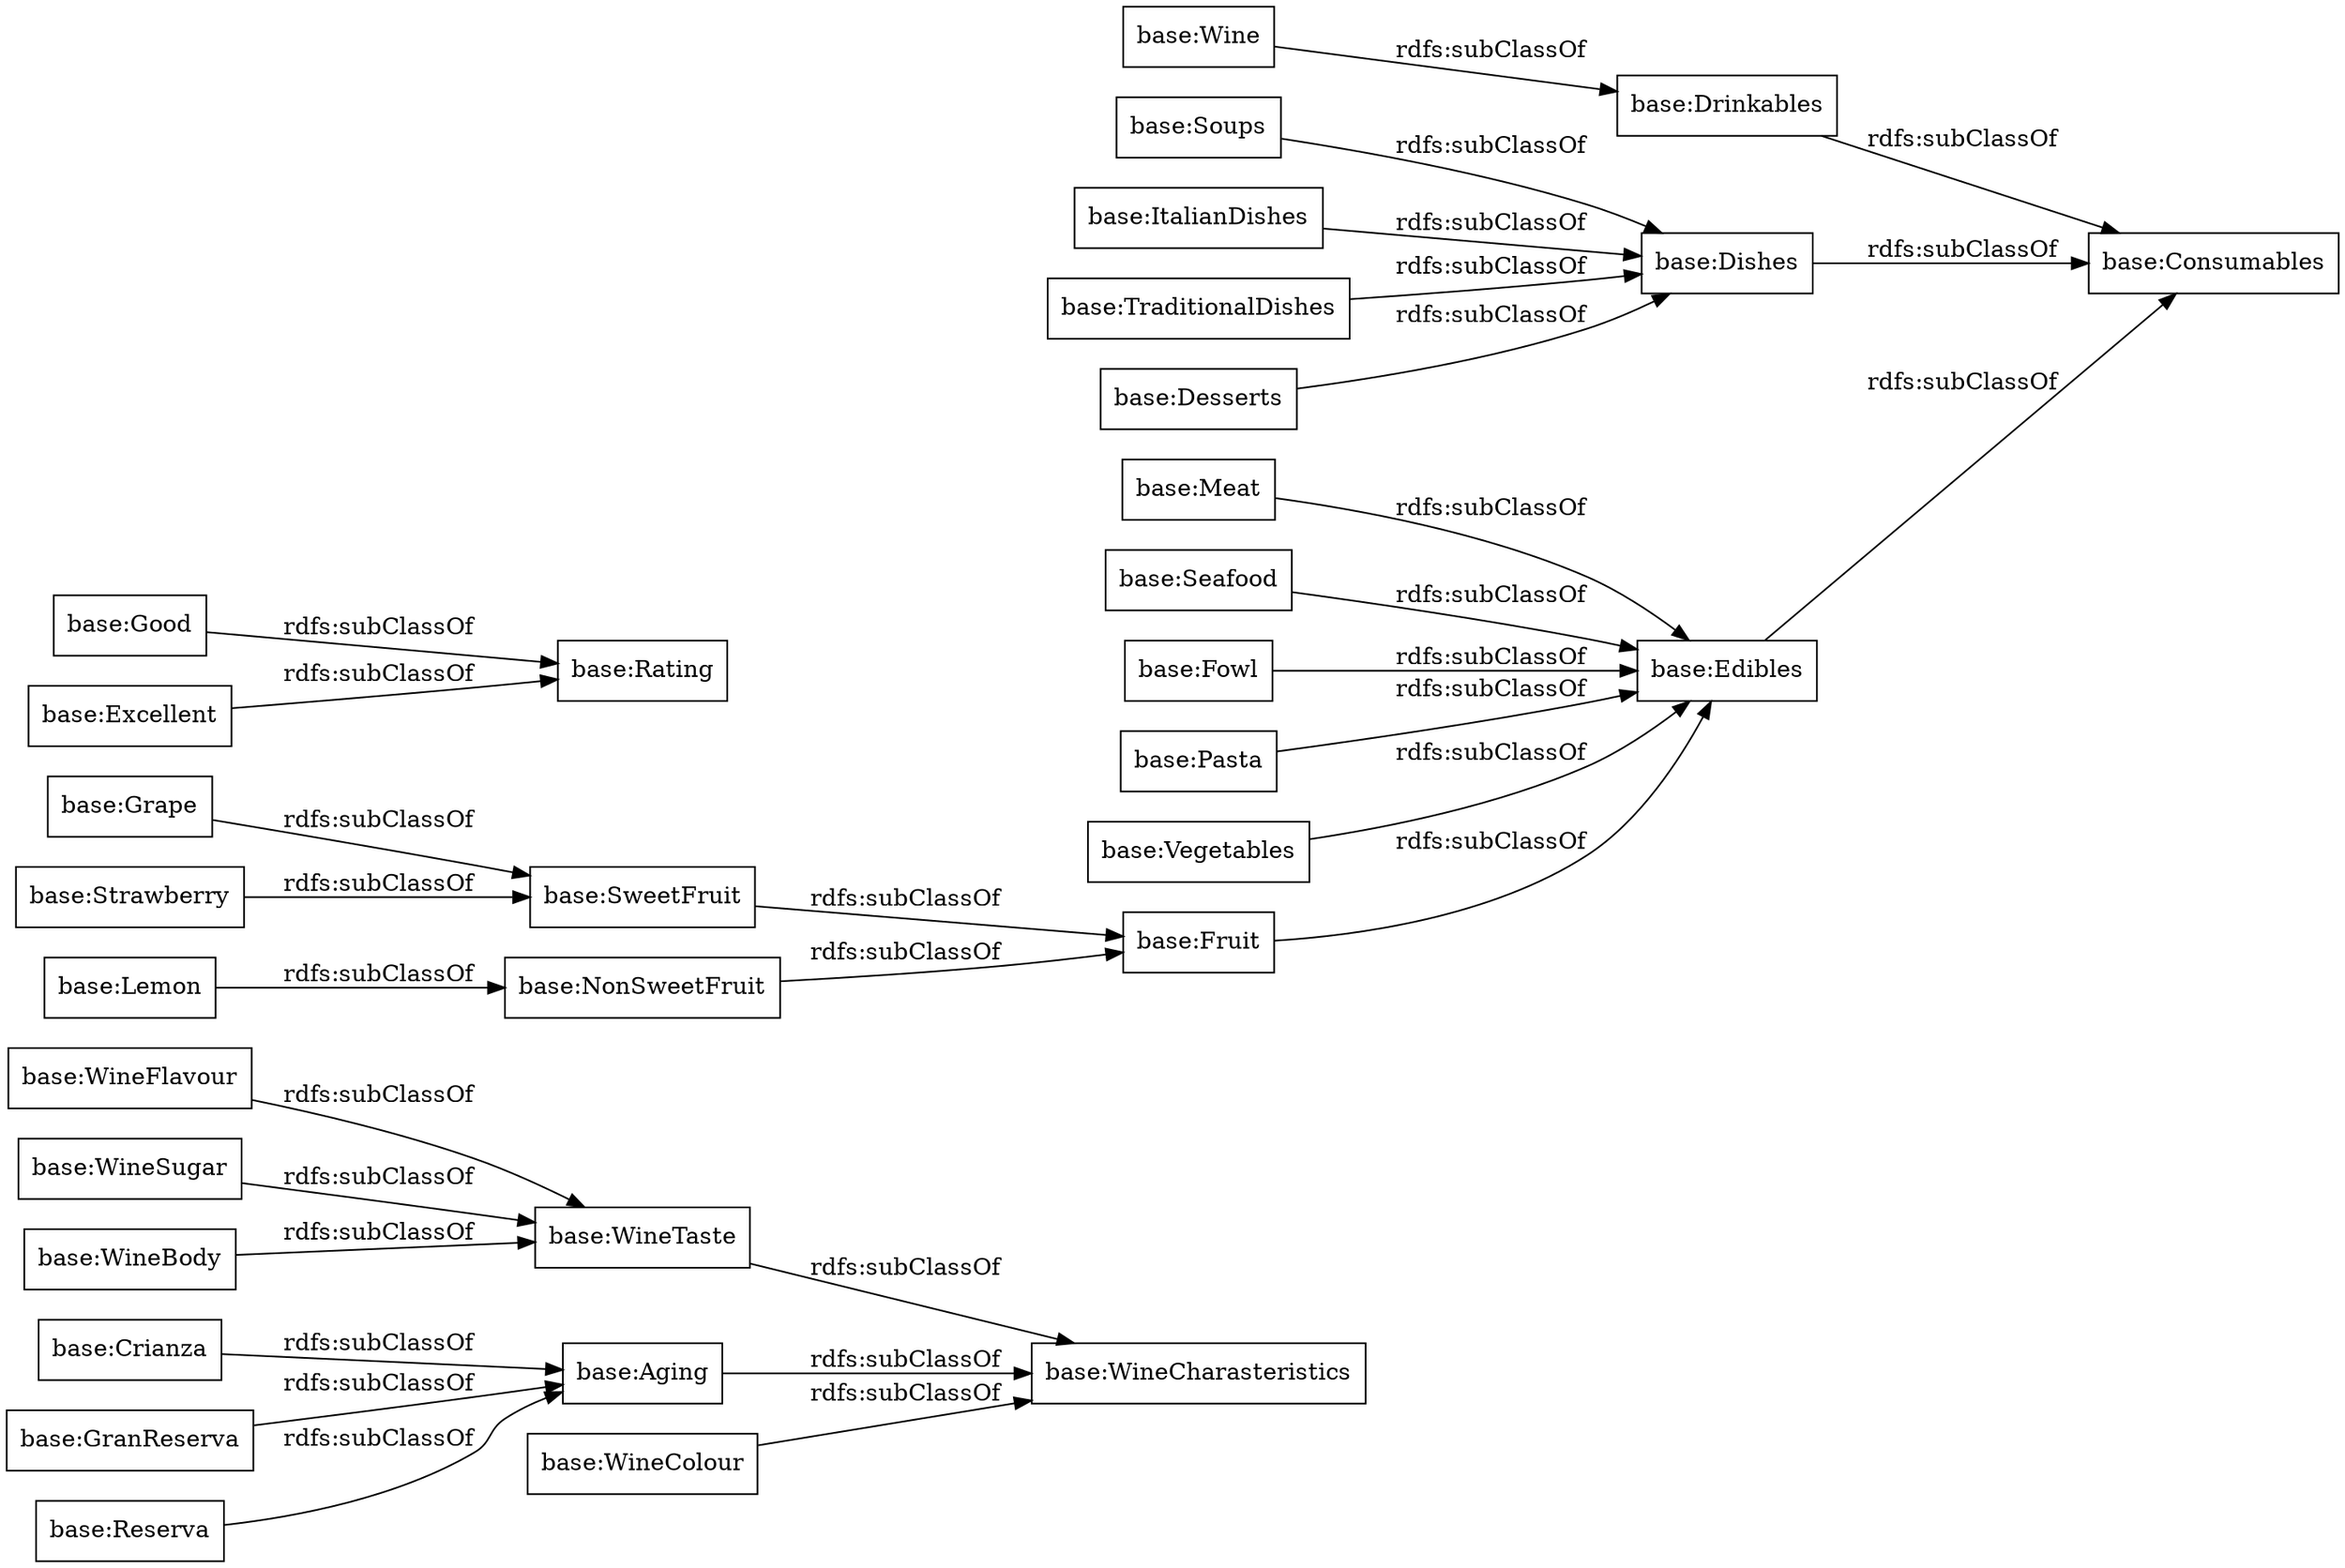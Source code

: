 digraph ar2dtool_diagram { 
rankdir=LR;
size="1000"
node [shape = rectangle, color="black"]; "base:Crianza" "base:WineTaste" "base:NonSweetFruit" "base:Lemon" "base:Soups" "base:Rating" "base:ItalianDishes" "base:Edibles" "base:WineCharasteristics" "base:Meat" "base:WineFlavour" "base:WineSugar" "base:TraditionalDishes" "base:Good" "base:Drinkables" "base:Dishes" "base:Seafood" "base:Fowl" "base:Reserva" "base:Grape" "base:Pasta" "base:Strawberry" "base:Excellent" "base:Desserts" "base:Vegetables" "base:SweetFruit" "base:Aging" "base:Fruit" "base:Wine" "base:WineColour" "base:GranReserva" "base:WineBody" "base:Consumables" ; /*classes style*/
	"base:Grape" -> "base:SweetFruit" [ label = "rdfs:subClassOf" ];
	"base:GranReserva" -> "base:Aging" [ label = "rdfs:subClassOf" ];
	"base:WineColour" -> "base:WineCharasteristics" [ label = "rdfs:subClassOf" ];
	"base:Good" -> "base:Rating" [ label = "rdfs:subClassOf" ];
	"base:WineSugar" -> "base:WineTaste" [ label = "rdfs:subClassOf" ];
	"base:Crianza" -> "base:Aging" [ label = "rdfs:subClassOf" ];
	"base:Fowl" -> "base:Edibles" [ label = "rdfs:subClassOf" ];
	"base:Seafood" -> "base:Edibles" [ label = "rdfs:subClassOf" ];
	"base:Reserva" -> "base:Aging" [ label = "rdfs:subClassOf" ];
	"base:Pasta" -> "base:Edibles" [ label = "rdfs:subClassOf" ];
	"base:Meat" -> "base:Edibles" [ label = "rdfs:subClassOf" ];
	"base:WineFlavour" -> "base:WineTaste" [ label = "rdfs:subClassOf" ];
	"base:Dishes" -> "base:Consumables" [ label = "rdfs:subClassOf" ];
	"base:Lemon" -> "base:NonSweetFruit" [ label = "rdfs:subClassOf" ];
	"base:Drinkables" -> "base:Consumables" [ label = "rdfs:subClassOf" ];
	"base:Edibles" -> "base:Consumables" [ label = "rdfs:subClassOf" ];
	"base:NonSweetFruit" -> "base:Fruit" [ label = "rdfs:subClassOf" ];
	"base:Wine" -> "base:Drinkables" [ label = "rdfs:subClassOf" ];
	"base:Vegetables" -> "base:Edibles" [ label = "rdfs:subClassOf" ];
	"base:Aging" -> "base:WineCharasteristics" [ label = "rdfs:subClassOf" ];
	"base:Desserts" -> "base:Dishes" [ label = "rdfs:subClassOf" ];
	"base:Strawberry" -> "base:SweetFruit" [ label = "rdfs:subClassOf" ];
	"base:Excellent" -> "base:Rating" [ label = "rdfs:subClassOf" ];
	"base:SweetFruit" -> "base:Fruit" [ label = "rdfs:subClassOf" ];
	"base:TraditionalDishes" -> "base:Dishes" [ label = "rdfs:subClassOf" ];
	"base:Soups" -> "base:Dishes" [ label = "rdfs:subClassOf" ];
	"base:Fruit" -> "base:Edibles" [ label = "rdfs:subClassOf" ];
	"base:WineBody" -> "base:WineTaste" [ label = "rdfs:subClassOf" ];
	"base:WineTaste" -> "base:WineCharasteristics" [ label = "rdfs:subClassOf" ];
	"base:ItalianDishes" -> "base:Dishes" [ label = "rdfs:subClassOf" ];

}
